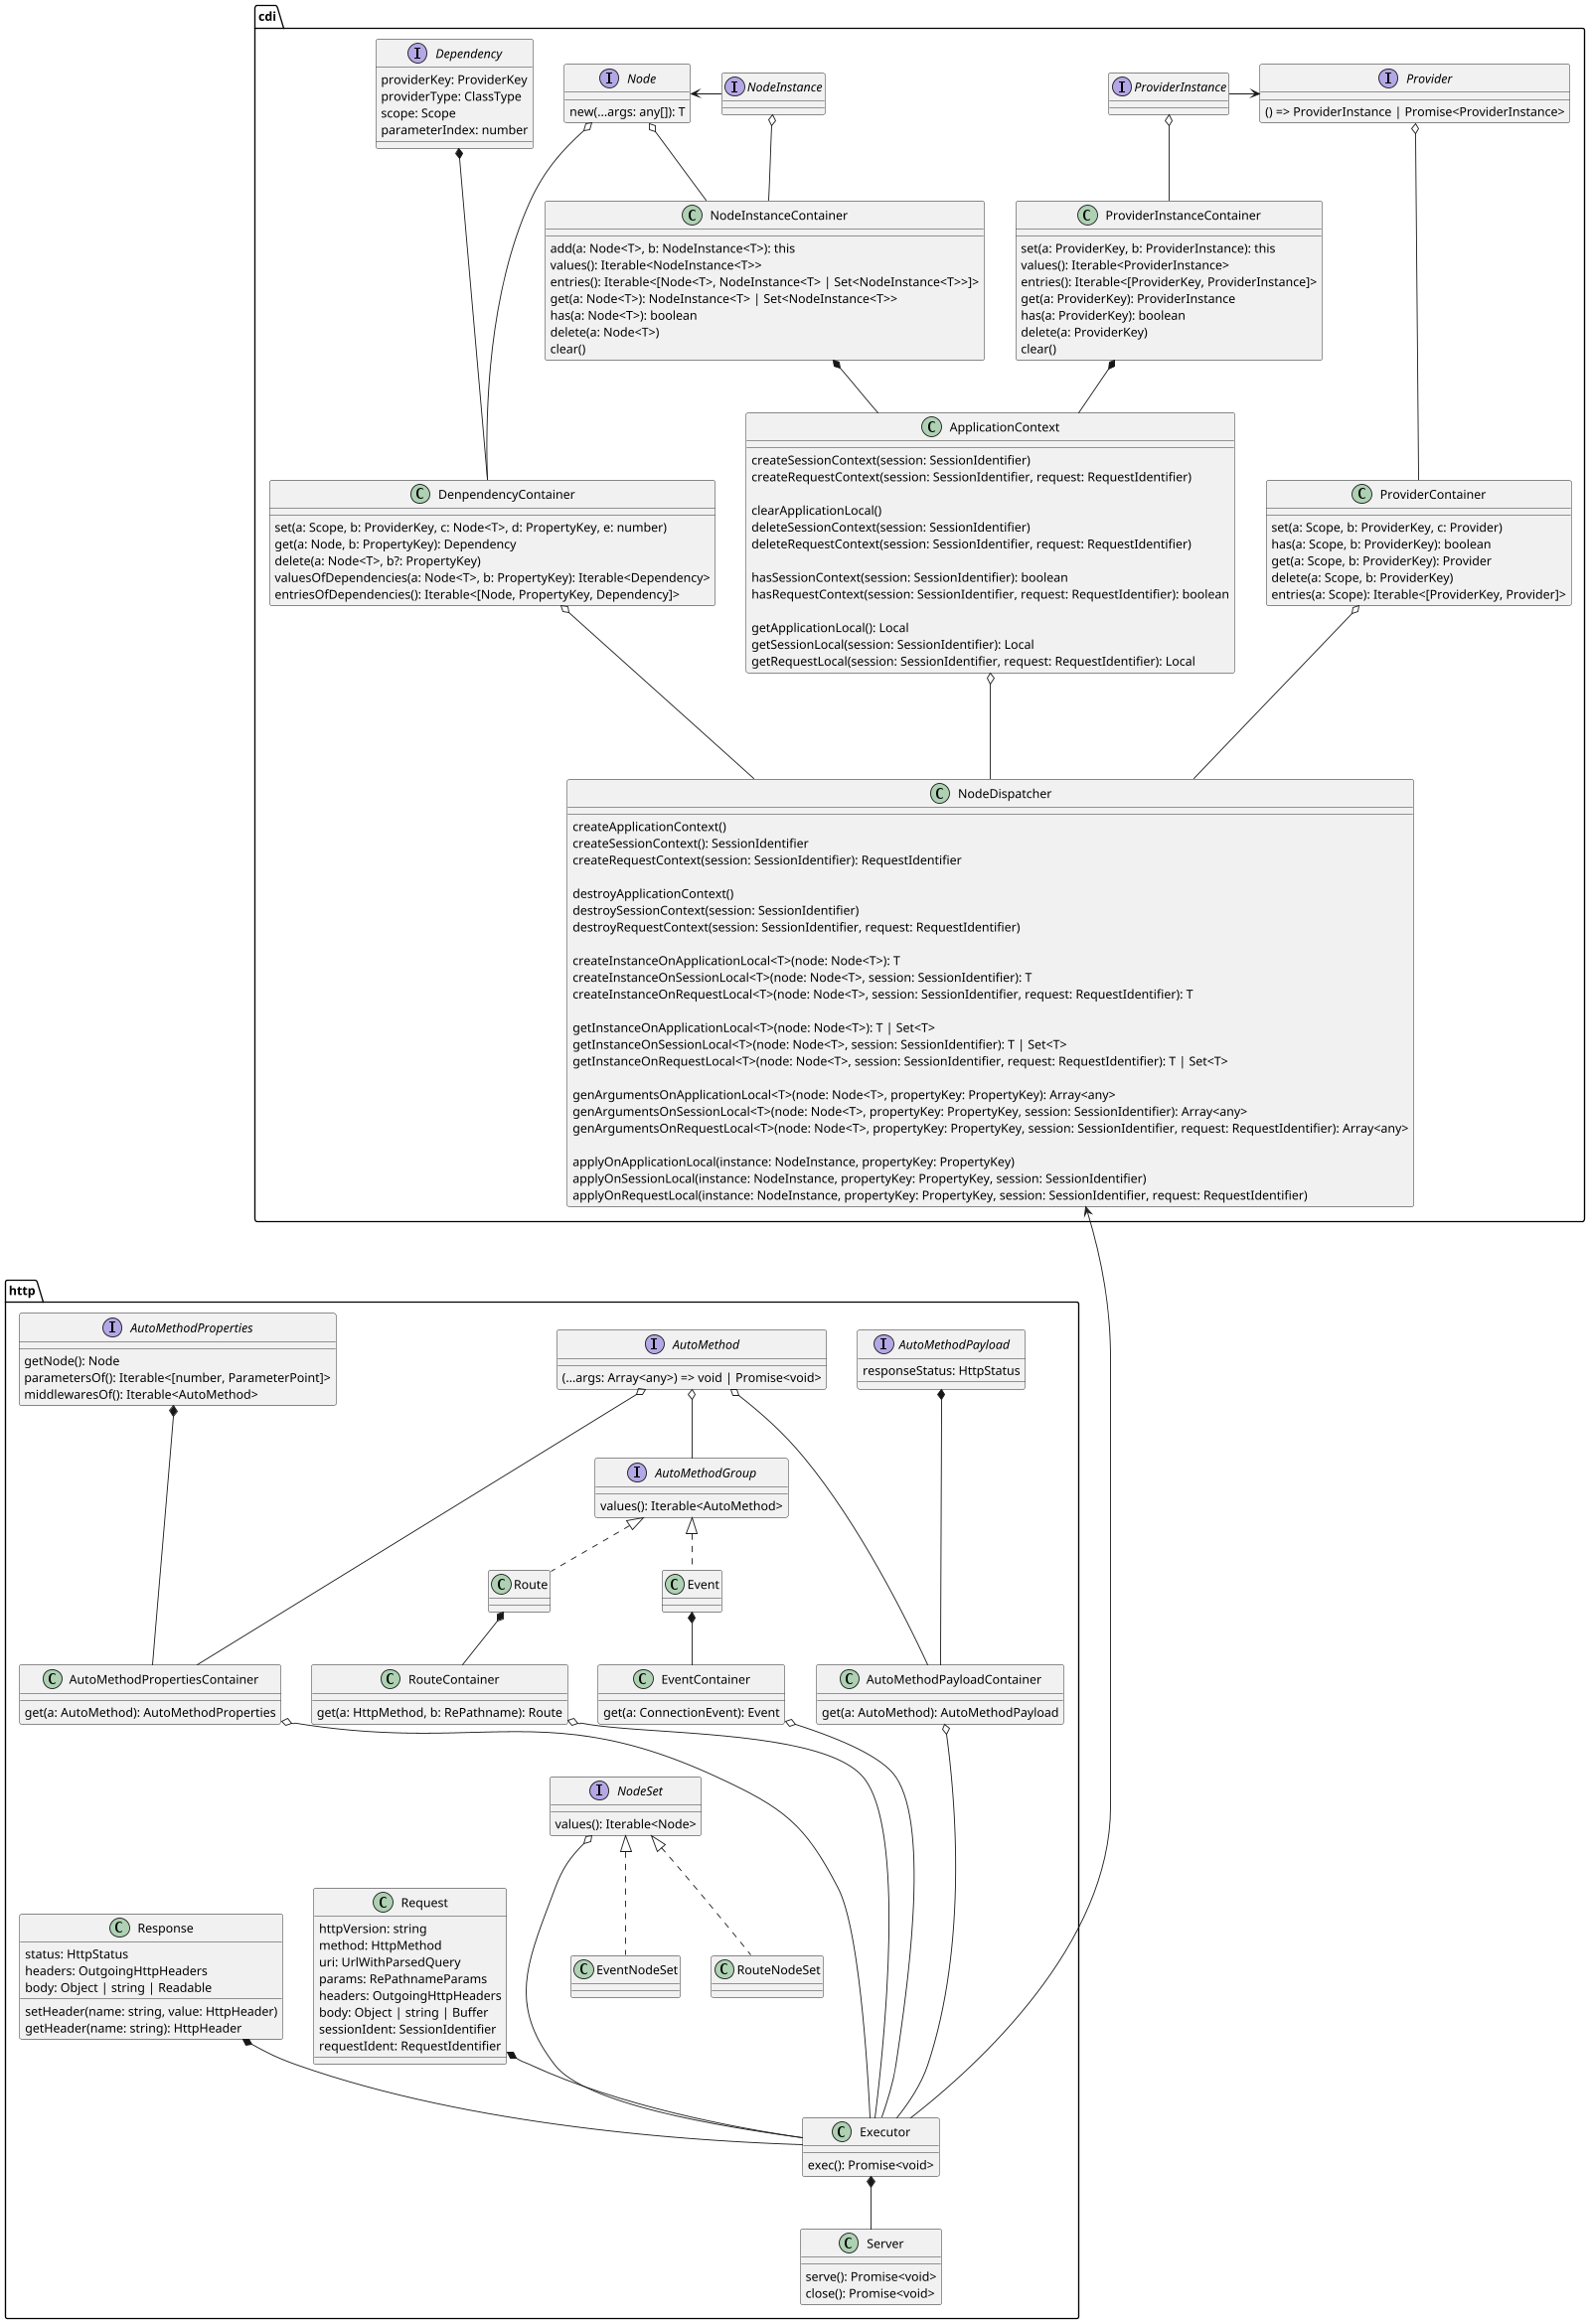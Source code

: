 @startuml
scale 1600 width 

package cdi {
  interface Provider {
    () => ProviderInstance | Promise<ProviderInstance>
  }

  interface ProviderInstance {
  }

  class ProviderContainer {
    set(a: Scope, b: ProviderKey, c: Provider)
    has(a: Scope, b: ProviderKey): boolean
    get(a: Scope, b: ProviderKey): Provider
    delete(a: Scope, b: ProviderKey)
    entries(a: Scope): Iterable<[ProviderKey, Provider]>
  }

  class ProviderInstanceContainer {
    set(a: ProviderKey, b: ProviderInstance): this
    values(): Iterable<ProviderInstance>
    entries(): Iterable<[ProviderKey, ProviderInstance]>
    get(a: ProviderKey): ProviderInstance
    has(a: ProviderKey): boolean
    delete(a: ProviderKey)
    clear()
  }

  Provider o--- ProviderContainer
  Provider <- ProviderInstance
  ProviderInstance o-- ProviderInstanceContainer

  interface Node {
    new(...args: any[]): T
  }

  interface NodeInstance {
  }

  Node <- NodeInstance

  interface Dependency {
    providerKey: ProviderKey
    providerType: ClassType
    scope: Scope
    parameterIndex: number
  }

  class DenpendencyContainer {
    set(a: Scope, b: ProviderKey, c: Node<T>, d: PropertyKey, e: number)
    get(a: Node, b: PropertyKey): Dependency
    delete(a: Node<T>, b?: PropertyKey)
    valuesOfDependencies(a: Node<T>, b: PropertyKey): Iterable<Dependency>
    entriesOfDependencies(): Iterable<[Node, PropertyKey, Dependency]>
  }

  Dependency *--- DenpendencyContainer
  Node o--- DenpendencyContainer

  Node o-- NodeInstanceContainer
  NodeInstance o-- NodeInstanceContainer

  class NodeInstanceContainer {
    add(a: Node<T>, b: NodeInstance<T>): this
    values(): Iterable<NodeInstance<T>>
    entries(): Iterable<[Node<T>, NodeInstance<T> | Set<NodeInstance<T>>]>
    get(a: Node<T>): NodeInstance<T> | Set<NodeInstance<T>>
    has(a: Node<T>): boolean
    delete(a: Node<T>)
    clear()
  }

  class ApplicationContext {
    createSessionContext(session: SessionIdentifier)
    createRequestContext(session: SessionIdentifier, request: RequestIdentifier)

    clearApplicationLocal()
    deleteSessionContext(session: SessionIdentifier)
    deleteRequestContext(session: SessionIdentifier, request: RequestIdentifier)

    hasSessionContext(session: SessionIdentifier): boolean
    hasRequestContext(session: SessionIdentifier, request: RequestIdentifier): boolean

    getApplicationLocal(): Local
    getSessionLocal(session: SessionIdentifier): Local
    getRequestLocal(session: SessionIdentifier, request: RequestIdentifier): Local 
  }

  NodeInstanceContainer *-- ApplicationContext
  ProviderInstanceContainer *-- ApplicationContext

  class NodeDispatcher {
    createApplicationContext()
    createSessionContext(): SessionIdentifier
    createRequestContext(session: SessionIdentifier): RequestIdentifier

    destroyApplicationContext()
    destroySessionContext(session: SessionIdentifier)
    destroyRequestContext(session: SessionIdentifier, request: RequestIdentifier)

    createInstanceOnApplicationLocal<T>(node: Node<T>): T
    createInstanceOnSessionLocal<T>(node: Node<T>, session: SessionIdentifier): T
    createInstanceOnRequestLocal<T>(node: Node<T>, session: SessionIdentifier, request: RequestIdentifier): T

    getInstanceOnApplicationLocal<T>(node: Node<T>): T | Set<T>
    getInstanceOnSessionLocal<T>(node: Node<T>, session: SessionIdentifier): T | Set<T>
    getInstanceOnRequestLocal<T>(node: Node<T>, session: SessionIdentifier, request: RequestIdentifier): T | Set<T>

    genArgumentsOnApplicationLocal<T>(node: Node<T>, propertyKey: PropertyKey): Array<any>
    genArgumentsOnSessionLocal<T>(node: Node<T>, propertyKey: PropertyKey, session: SessionIdentifier): Array<any>
    genArgumentsOnRequestLocal<T>(node: Node<T>, propertyKey: PropertyKey, session: SessionIdentifier, request: RequestIdentifier): Array<any> 

    applyOnApplicationLocal(instance: NodeInstance, propertyKey: PropertyKey)
    applyOnSessionLocal(instance: NodeInstance, propertyKey: PropertyKey, session: SessionIdentifier)
    applyOnRequestLocal(instance: NodeInstance, propertyKey: PropertyKey, session: SessionIdentifier, request: RequestIdentifier)
  }

  DenpendencyContainer o--- NodeDispatcher
  ProviderContainer o--- NodeDispatcher
  ApplicationContext o-- NodeDispatcher
}

package http {
  interface AutoMethod {
    (...args: Array<any>) => void | Promise<void>
  }

  interface AutoMethodGroup {
    values(): Iterable<AutoMethod>
  }

  interface AutoMethodProperties {
    getNode(): Node
    parametersOf(): Iterable<[number, ParameterPoint]>
    middlewaresOf(): Iterable<AutoMethod>
  }

  class AutoMethodPropertiesContainer {
    get(a: AutoMethod): AutoMethodProperties
  }

  AutoMethodProperties *---- AutoMethodPropertiesContainer

  AutoMethod o-- AutoMethodGroup
  AutoMethod o---- AutoMethodPropertiesContainer 

  interface AutoMethodPayload {
    responseStatus: HttpStatus
  }

  class AutoMethodPayloadContainer {
    get(a: AutoMethod): AutoMethodPayload
  }

  AutoMethodPayload *---- AutoMethodPayloadContainer
  AutoMethod o---- AutoMethodPayloadContainer

  class Event implements AutoMethodGroup {
  }

  class EventContainer {
    get(a: ConnectionEvent): Event
  }

  Event *-- EventContainer

  class Route implements AutoMethodGroup {
  }

  class RouteContainer {
    get(a: HttpMethod, b: RePathname): Route
  }

  Route *-- RouteContainer

  interface NodeSet {
    values(): Iterable<Node>
  }

  class RouteNodeSet implements NodeSet  {
  }

  class EventNodeSet implements NodeSet {
  }

  NodeSet o--- Executor
  AutoMethodPropertiesContainer o---- Executor
  AutoMethodPayloadContainer o---- Executor
  EventContainer o---- Executor
  RouteContainer o---- Executor

  class Request {
    httpVersion: string
    method: HttpMethod
    uri: UrlWithParsedQuery
    params: RePathnameParams
    headers: OutgoingHttpHeaders
    body: Object | string | Buffer
    sessionIdent: SessionIdentifier
    requestIdent: RequestIdentifier
  }

  class Response {
    status: HttpStatus
    headers: OutgoingHttpHeaders
    body: Object | string | Readable
    setHeader(name: string, value: HttpHeader)
    getHeader(name: string): HttpHeader
  }

  class Executor {
    exec(): Promise<void>
  }

  
  Request *-- Executor
  Response *-- Executor

  class Server {
    serve(): Promise<void>
    close(): Promise<void>
  }

  Executor *-- Server
  NodeDispatcher -[hidden]--> AutoMethod
  NodeDispatcher <-- Executor
}

@enduml